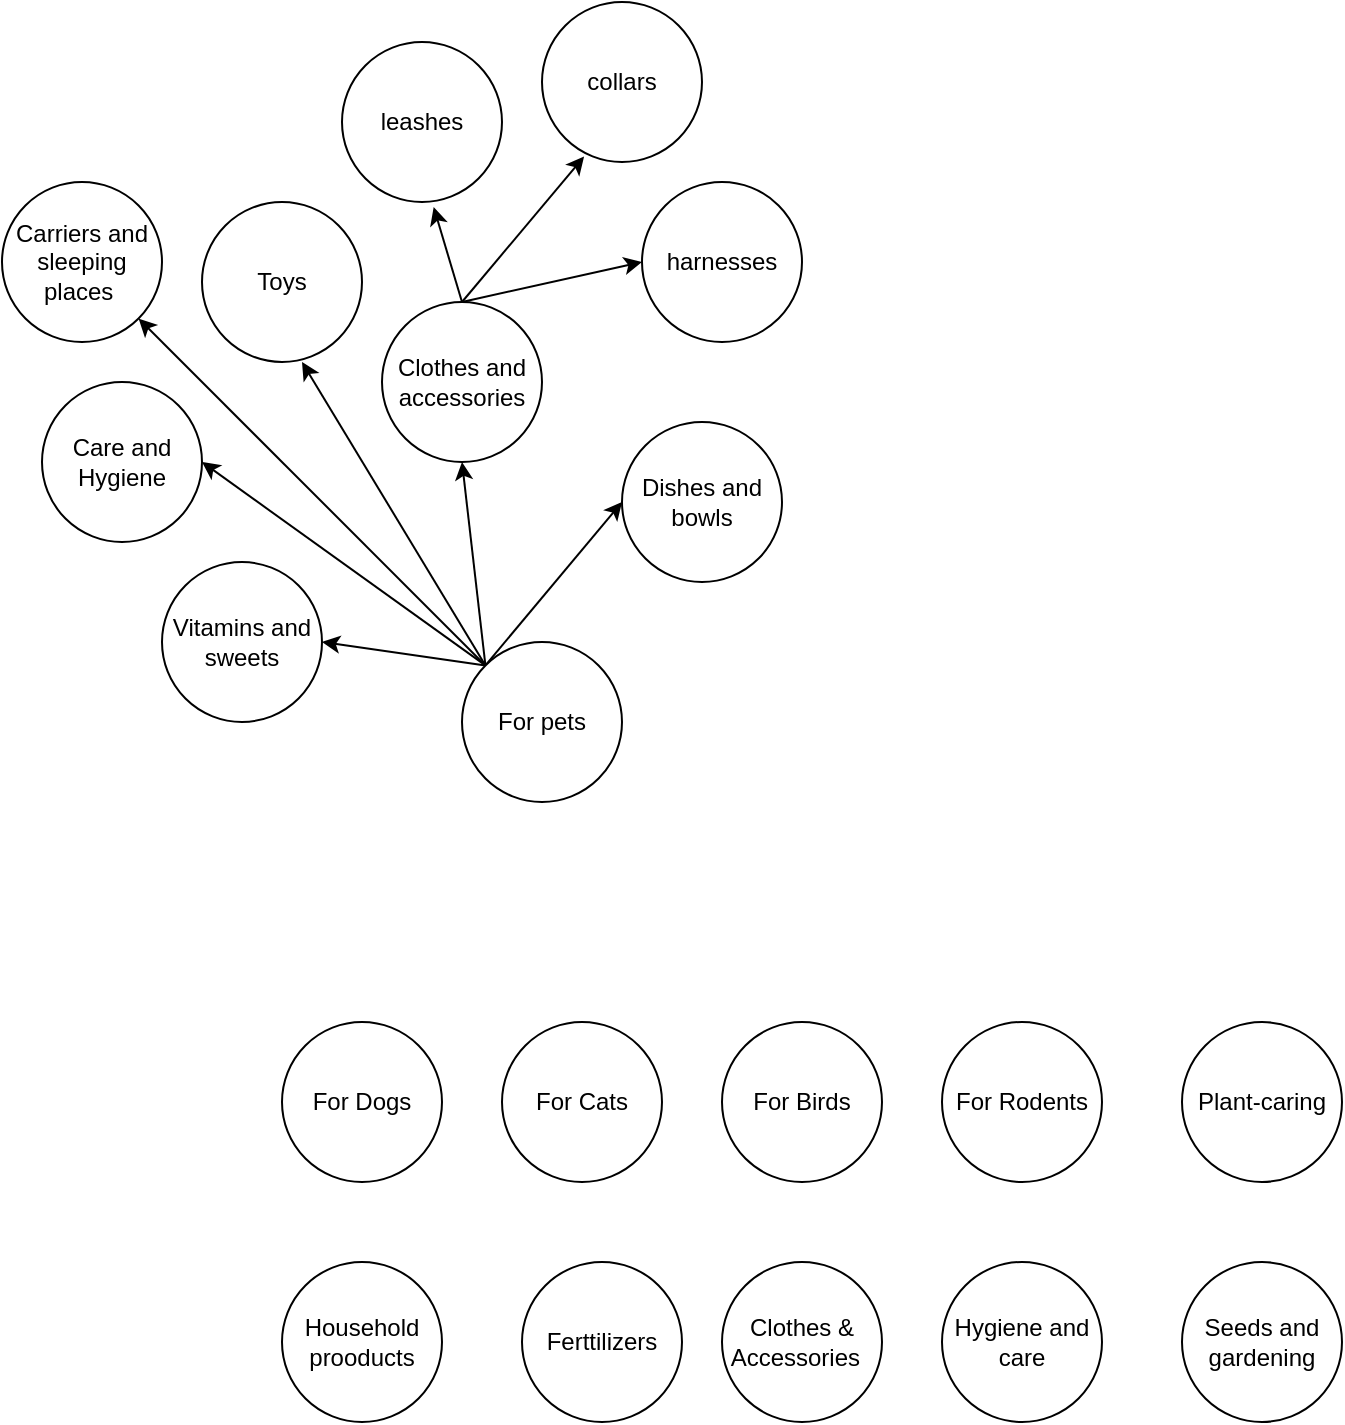 <mxfile>
    <diagram id="dQ-gaCkEvzOyShW2wYSW" name="Page-1">
        <mxGraphModel dx="658" dy="1746" grid="1" gridSize="10" guides="1" tooltips="1" connect="1" arrows="1" fold="1" page="1" pageScale="1" pageWidth="850" pageHeight="1100" math="0" shadow="0">
            <root>
                <mxCell id="0"/>
                <mxCell id="1" parent="0"/>
                <mxCell id="14" style="edgeStyle=none;html=1;exitX=0;exitY=0;exitDx=0;exitDy=0;entryX=1;entryY=0.5;entryDx=0;entryDy=0;" parent="1" source="2" target="10" edge="1">
                    <mxGeometry relative="1" as="geometry"/>
                </mxCell>
                <mxCell id="21" style="edgeStyle=none;html=1;exitX=0;exitY=0;exitDx=0;exitDy=0;entryX=1;entryY=0.5;entryDx=0;entryDy=0;" parent="1" source="2" target="6" edge="1">
                    <mxGeometry relative="1" as="geometry"/>
                </mxCell>
                <mxCell id="22" style="edgeStyle=none;html=1;exitX=0;exitY=0;exitDx=0;exitDy=0;" parent="1" source="2" target="9" edge="1">
                    <mxGeometry relative="1" as="geometry"/>
                </mxCell>
                <mxCell id="23" style="edgeStyle=none;html=1;exitX=0;exitY=0;exitDx=0;exitDy=0;entryX=0.625;entryY=1;entryDx=0;entryDy=0;entryPerimeter=0;" parent="1" source="2" target="7" edge="1">
                    <mxGeometry relative="1" as="geometry"/>
                </mxCell>
                <mxCell id="24" style="edgeStyle=none;html=1;exitX=0;exitY=0;exitDx=0;exitDy=0;entryX=0.5;entryY=1;entryDx=0;entryDy=0;" parent="1" source="2" target="8" edge="1">
                    <mxGeometry relative="1" as="geometry"/>
                </mxCell>
                <mxCell id="32" style="edgeStyle=none;html=1;exitX=0;exitY=0;exitDx=0;exitDy=0;entryX=0;entryY=0.5;entryDx=0;entryDy=0;" parent="1" source="2" target="31" edge="1">
                    <mxGeometry relative="1" as="geometry"/>
                </mxCell>
                <mxCell id="2" value="For pets" style="ellipse;whiteSpace=wrap;html=1;" parent="1" vertex="1">
                    <mxGeometry x="260" y="190" width="80" height="80" as="geometry"/>
                </mxCell>
                <mxCell id="3" value="For Dogs" style="ellipse;whiteSpace=wrap;html=1;" parent="1" vertex="1">
                    <mxGeometry x="170" y="380" width="80" height="80" as="geometry"/>
                </mxCell>
                <mxCell id="6" value="Vitamins and sweets" style="ellipse;whiteSpace=wrap;html=1;" parent="1" vertex="1">
                    <mxGeometry x="110" y="150" width="80" height="80" as="geometry"/>
                </mxCell>
                <mxCell id="7" value="Toys" style="ellipse;whiteSpace=wrap;html=1;" parent="1" vertex="1">
                    <mxGeometry x="130" y="-30" width="80" height="80" as="geometry"/>
                </mxCell>
                <mxCell id="28" style="edgeStyle=none;html=1;exitX=0.5;exitY=0;exitDx=0;exitDy=0;entryX=0.573;entryY=1.032;entryDx=0;entryDy=0;entryPerimeter=0;" parent="1" source="8" target="26" edge="1">
                    <mxGeometry relative="1" as="geometry"/>
                </mxCell>
                <mxCell id="29" style="edgeStyle=none;html=1;exitX=0.5;exitY=0;exitDx=0;exitDy=0;entryX=0.263;entryY=0.966;entryDx=0;entryDy=0;entryPerimeter=0;" parent="1" source="8" target="25" edge="1">
                    <mxGeometry relative="1" as="geometry"/>
                </mxCell>
                <mxCell id="30" style="edgeStyle=none;html=1;exitX=0.5;exitY=0;exitDx=0;exitDy=0;entryX=0;entryY=0.5;entryDx=0;entryDy=0;" parent="1" source="8" target="27" edge="1">
                    <mxGeometry relative="1" as="geometry"/>
                </mxCell>
                <mxCell id="8" value="Clothes and accessories" style="ellipse;whiteSpace=wrap;html=1;" parent="1" vertex="1">
                    <mxGeometry x="220" y="20" width="80" height="80" as="geometry"/>
                </mxCell>
                <mxCell id="9" value="Carriers and sleeping places&amp;nbsp;" style="ellipse;whiteSpace=wrap;html=1;" parent="1" vertex="1">
                    <mxGeometry x="30" y="-40" width="80" height="80" as="geometry"/>
                </mxCell>
                <mxCell id="10" value="Care and Hygiene" style="ellipse;whiteSpace=wrap;html=1;" parent="1" vertex="1">
                    <mxGeometry x="50" y="60" width="80" height="80" as="geometry"/>
                </mxCell>
                <mxCell id="20" value="For Cats" style="ellipse;whiteSpace=wrap;html=1;" parent="1" vertex="1">
                    <mxGeometry x="280" y="380" width="80" height="80" as="geometry"/>
                </mxCell>
                <mxCell id="25" value="collars" style="ellipse;whiteSpace=wrap;html=1;" parent="1" vertex="1">
                    <mxGeometry x="300" y="-130" width="80" height="80" as="geometry"/>
                </mxCell>
                <mxCell id="26" value="leashes" style="ellipse;whiteSpace=wrap;html=1;" parent="1" vertex="1">
                    <mxGeometry x="200" y="-110" width="80" height="80" as="geometry"/>
                </mxCell>
                <mxCell id="27" value="harnesses" style="ellipse;whiteSpace=wrap;html=1;" parent="1" vertex="1">
                    <mxGeometry x="350" y="-40" width="80" height="80" as="geometry"/>
                </mxCell>
                <mxCell id="31" value="Dishes and bowls" style="ellipse;whiteSpace=wrap;html=1;" parent="1" vertex="1">
                    <mxGeometry x="340" y="80" width="80" height="80" as="geometry"/>
                </mxCell>
                <mxCell id="33" value="For Rodents" style="ellipse;whiteSpace=wrap;html=1;" vertex="1" parent="1">
                    <mxGeometry x="500" y="380" width="80" height="80" as="geometry"/>
                </mxCell>
                <mxCell id="34" value="For Birds" style="ellipse;whiteSpace=wrap;html=1;" vertex="1" parent="1">
                    <mxGeometry x="390" y="380" width="80" height="80" as="geometry"/>
                </mxCell>
                <mxCell id="36" value="Plant-caring" style="ellipse;whiteSpace=wrap;html=1;" vertex="1" parent="1">
                    <mxGeometry x="620" y="380" width="80" height="80" as="geometry"/>
                </mxCell>
                <mxCell id="37" value="Clothes &amp;amp; Accessories&amp;nbsp;&amp;nbsp;" style="ellipse;whiteSpace=wrap;html=1;" vertex="1" parent="1">
                    <mxGeometry x="390" y="500" width="80" height="80" as="geometry"/>
                </mxCell>
                <mxCell id="38" value="Household&lt;br&gt;prooducts" style="ellipse;whiteSpace=wrap;html=1;" vertex="1" parent="1">
                    <mxGeometry x="170" y="500" width="80" height="80" as="geometry"/>
                </mxCell>
                <mxCell id="39" value="Seeds and gardening" style="ellipse;whiteSpace=wrap;html=1;" vertex="1" parent="1">
                    <mxGeometry x="620" y="500" width="80" height="80" as="geometry"/>
                </mxCell>
                <mxCell id="41" value="Ferttilizers" style="ellipse;whiteSpace=wrap;html=1;" vertex="1" parent="1">
                    <mxGeometry x="290" y="500" width="80" height="80" as="geometry"/>
                </mxCell>
                <mxCell id="42" value="Hygiene and care" style="ellipse;whiteSpace=wrap;html=1;" vertex="1" parent="1">
                    <mxGeometry x="500" y="500" width="80" height="80" as="geometry"/>
                </mxCell>
            </root>
        </mxGraphModel>
    </diagram>
</mxfile>